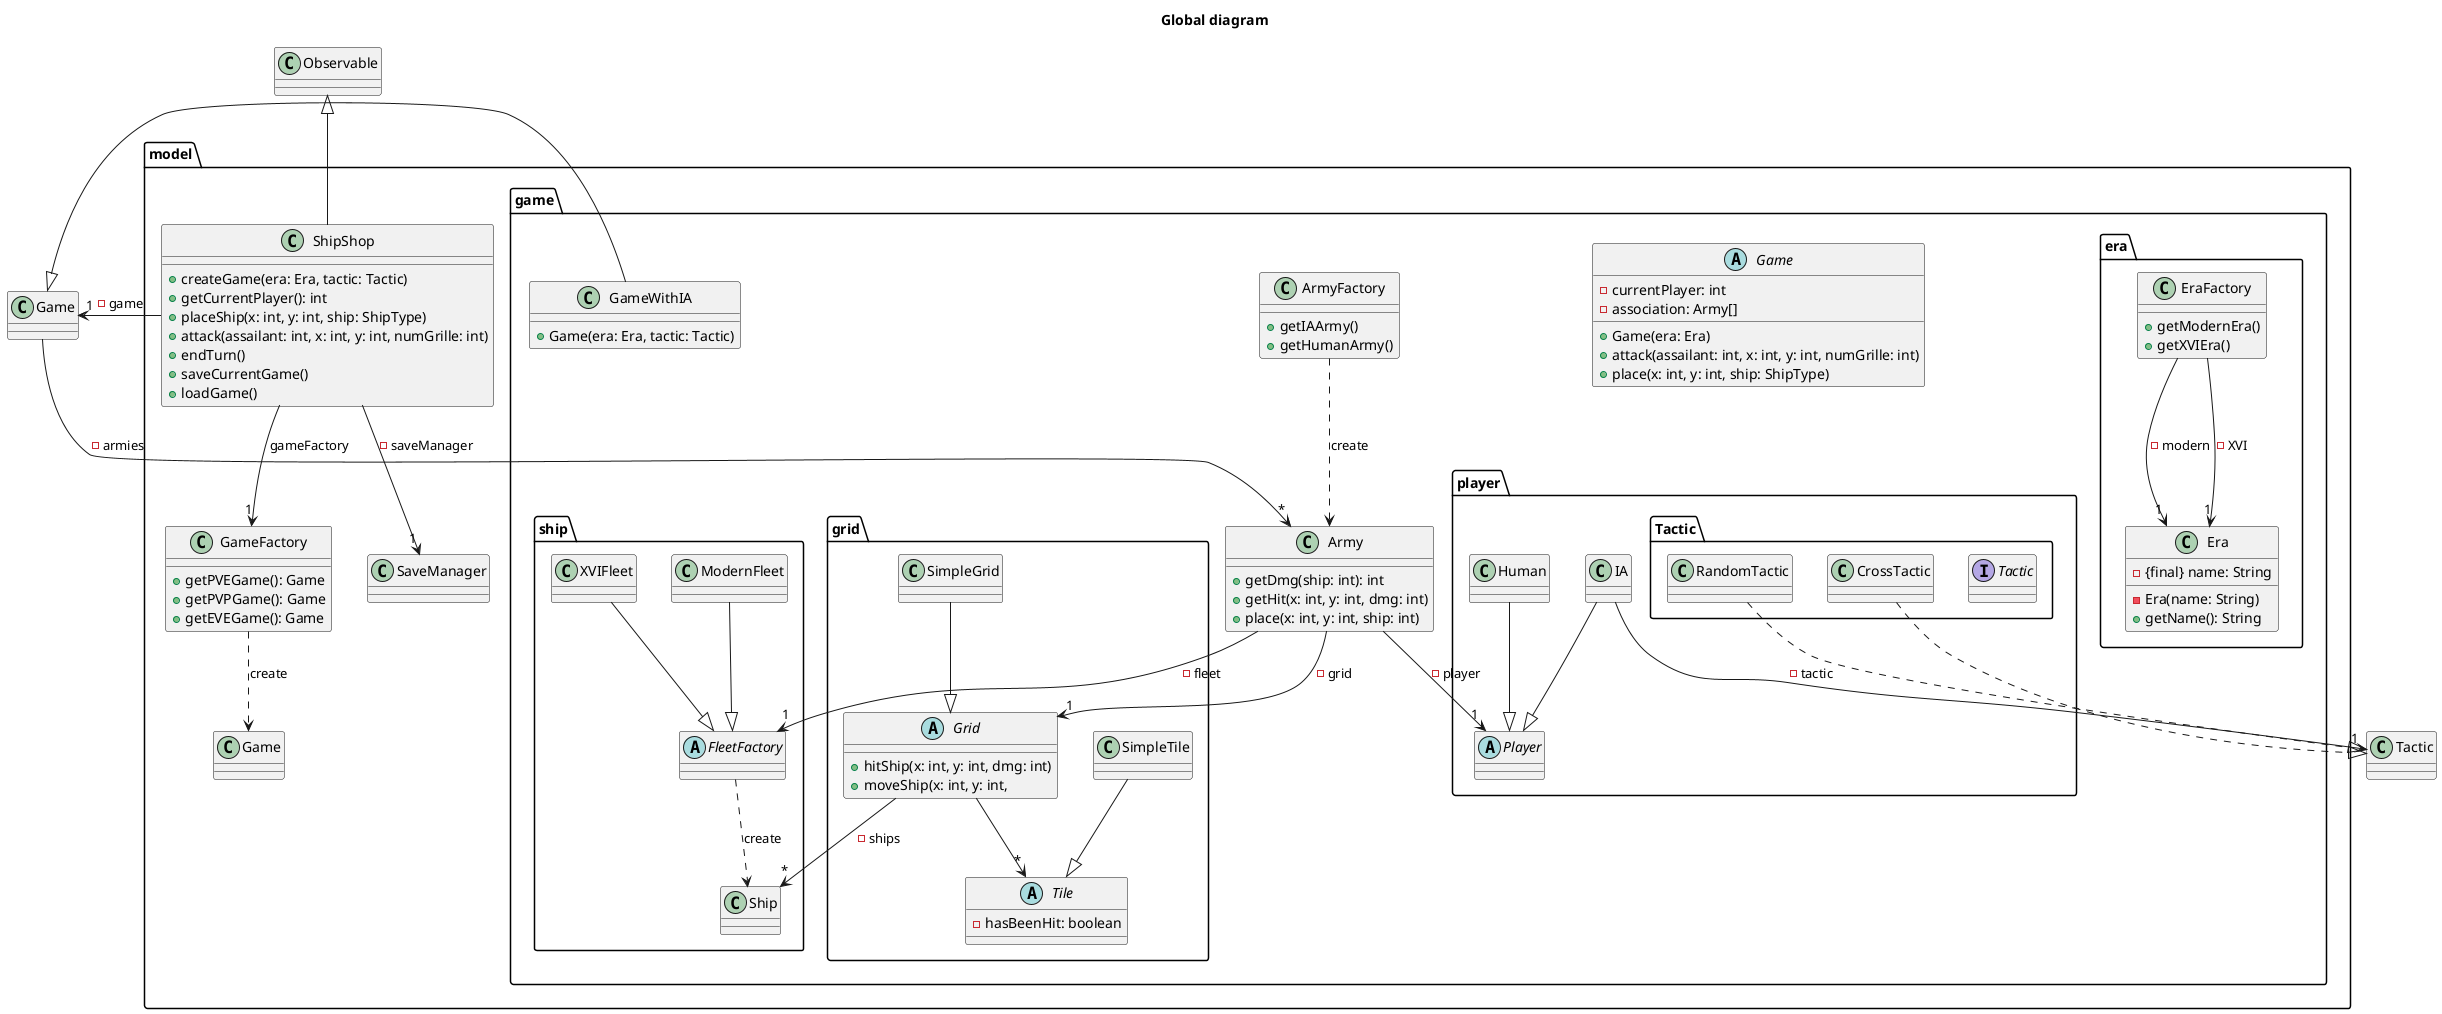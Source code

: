 @startuml

title Global diagram

class Observable{

}

package model{

    class ShipShop{
        + createGame(era: Era, tactic: Tactic)
        + getCurrentPlayer(): int
        + placeShip(x: int, y: int, ship: ShipType)
        + attack(assailant: int, x: int, y: int, numGrille: int)
        + endTurn()
        + saveCurrentGame()
        + loadGame()
    }

    ShipShop --> "1" GameFactory: gameFactory
    GameFactory ..> Game: create

    class GameFactory{
        + getPVEGame(): Game
        + getPVPGame(): Game
        + getEVEGame(): Game
    }

    class SaveManager{

    }

    package game{

        abstract Game{
            - currentPlayer: int
            - association: Army[]
            + Game(era: Era)
            + attack(assailant: int, x: int, y: int, numGrille: int)
            + place(x: int, y: int, ship: ShipType)
        }

        class GameWithIA{
            + Game(era: Era, tactic: Tactic)
        }

        class ArmyFactory{
            + getIAArmy()
            + getHumanArmy()
        }

        class Army{
            + getDmg(ship: int): int
            + getHit(x: int, y: int, dmg: int)
            + place(x: int, y: int, ship: int)
        }

        package grid{

            abstract Grid{
                + hitShip(x: int, y: int, dmg: int)
                + moveShip(x: int, y: int,
            }

            class SimpleGrid{

            }

            abstract Tile{
                - hasBeenHit: boolean
            }

            class SimpleTile{

            }

        }

        package ship{

            class Ship{

            }

            abstract FleetFactory{

            }

            class ModernFleet{

            }

            class XVIFleet{

            }

        }


        package era{

            class Era{
                - {final} name: String
                - Era(name: String)
                + getName(): String
            }

            class EraFactory{
                + getModernEra()
                + getXVIEra()
            }

        }

        package player{

            abstract Player{

            }

            class IA{

            }

            package Tactic{

                interface Tactic{

                }

                class RandomTactic{

                }

                class CrossTactic{

                }

            }

            class Human{

            }

        }

    }

}

ShipShop --> "1" Game: - game
ShipShop --> "1" SaveManager: -saveManager
ShipShop -up-|> Observable

Game --> "*" Army: - armies

Grid --> "*" Ship: - ships
Grid --> "*" Tile

FleetFactory ..> Ship: "create"

SimpleGrid --|> Grid
SimpleTile --|> Tile

ArmyFactory ..>  Army: "create"

Army --> "1" Player: - player
Army --> "1" FleetFactory: - fleet
Army --> "1" Grid: -grid

GameWithIA -up-|> Game

EraFactory --> "1" Era: -modern
EraFactory --> "1" Era: -XVI

ModernFleet --|> FleetFactory
XVIFleet --|> FleetFactory

Human --|> Player
IA --|> Player

IA --> "1" Tactic: - tactic

RandomTactic ..|> Tactic
CrossTactic ..|> Tactic


@enduml